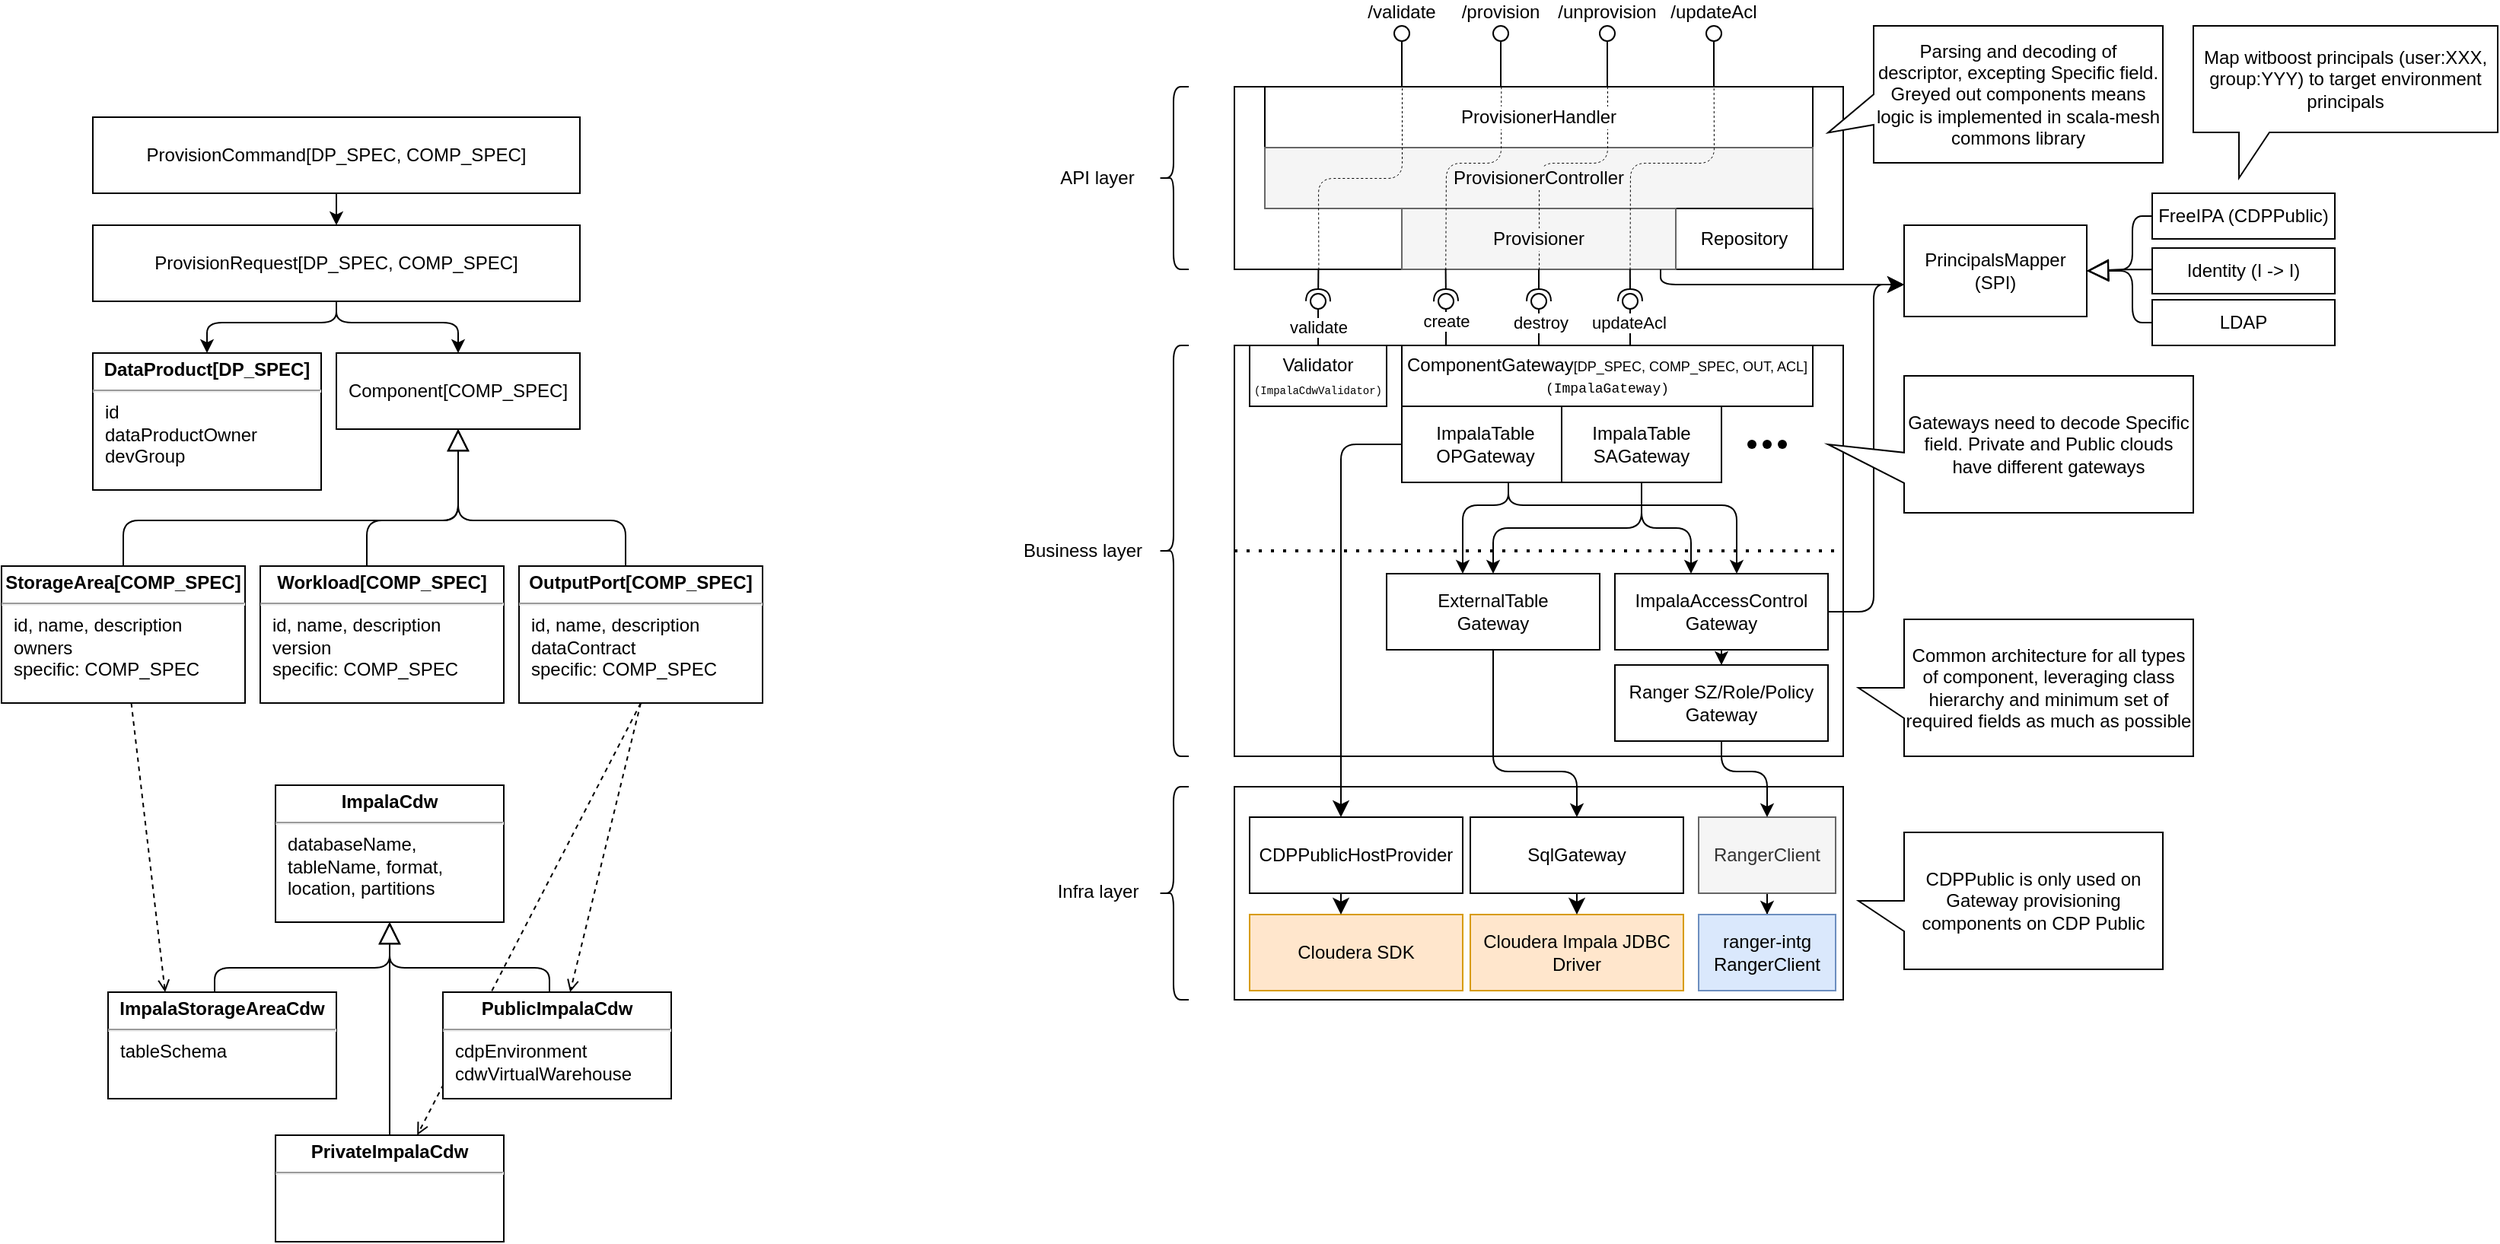 <mxfile version="21.2.8" type="device">
  <diagram name="Page-1" id="778nGikABLYzh-xob7s7">
    <mxGraphModel dx="2331" dy="914" grid="1" gridSize="10" guides="1" tooltips="1" connect="1" arrows="1" fold="1" page="1" pageScale="1" pageWidth="850" pageHeight="1100" math="0" shadow="0">
      <root>
        <mxCell id="0" />
        <mxCell id="1" parent="0" />
        <mxCell id="olzzQ1QHrfak2-U6HVVo-141" value="" style="endArrow=open;html=1;rounded=0;dashed=1;endFill=0;exitX=0.5;exitY=1;exitDx=0;exitDy=0;" edge="1" parent="1" source="olzzQ1QHrfak2-U6HVVo-120" target="olzzQ1QHrfak2-U6HVVo-133">
          <mxGeometry width="50" height="50" relative="1" as="geometry">
            <mxPoint x="-229" y="535" as="sourcePoint" />
            <mxPoint x="-268" y="725" as="targetPoint" />
          </mxGeometry>
        </mxCell>
        <mxCell id="olzzQ1QHrfak2-U6HVVo-68" value="" style="rounded=0;whiteSpace=wrap;html=1;" vertex="1" parent="1">
          <mxGeometry x="160" y="580" width="400" height="140" as="geometry" />
        </mxCell>
        <mxCell id="olzzQ1QHrfak2-U6HVVo-1" value="" style="rounded=0;whiteSpace=wrap;html=1;" vertex="1" parent="1">
          <mxGeometry x="160" y="120" width="400" height="120" as="geometry" />
        </mxCell>
        <mxCell id="olzzQ1QHrfak2-U6HVVo-2" value="" style="shape=curlyBracket;whiteSpace=wrap;html=1;rounded=1;labelPosition=left;verticalLabelPosition=middle;align=right;verticalAlign=middle;" vertex="1" parent="1">
          <mxGeometry x="110" y="120" width="20" height="120" as="geometry" />
        </mxCell>
        <mxCell id="olzzQ1QHrfak2-U6HVVo-3" value="API layer" style="text;html=1;strokeColor=none;fillColor=none;align=center;verticalAlign=middle;whiteSpace=wrap;rounded=0;" vertex="1" parent="1">
          <mxGeometry x="40" y="165" width="60" height="30" as="geometry" />
        </mxCell>
        <mxCell id="olzzQ1QHrfak2-U6HVVo-4" value="" style="rounded=0;whiteSpace=wrap;html=1;" vertex="1" parent="1">
          <mxGeometry x="180" y="120" width="360" height="40" as="geometry" />
        </mxCell>
        <mxCell id="olzzQ1QHrfak2-U6HVVo-5" value="" style="rounded=0;whiteSpace=wrap;html=1;fillColor=#f5f5f5;fontColor=#333333;strokeColor=#666666;" vertex="1" parent="1">
          <mxGeometry x="180" y="160" width="360" height="40" as="geometry" />
        </mxCell>
        <mxCell id="olzzQ1QHrfak2-U6HVVo-7" value="Repository" style="rounded=0;whiteSpace=wrap;html=1;" vertex="1" parent="1">
          <mxGeometry x="450" y="200" width="90" height="40" as="geometry" />
        </mxCell>
        <mxCell id="olzzQ1QHrfak2-U6HVVo-8" value="" style="rounded=0;whiteSpace=wrap;html=1;fillColor=#f5f5f5;fontColor=#333333;strokeColor=#666666;" vertex="1" parent="1">
          <mxGeometry x="270" y="200" width="180" height="40" as="geometry" />
        </mxCell>
        <mxCell id="olzzQ1QHrfak2-U6HVVo-9" value="" style="rounded=0;whiteSpace=wrap;html=1;" vertex="1" parent="1">
          <mxGeometry x="160" y="290" width="400" height="270" as="geometry" />
        </mxCell>
        <mxCell id="olzzQ1QHrfak2-U6HVVo-10" value="ComponentGateway&lt;font style=&quot;font-size: 9px;&quot;&gt;[DP_SPEC, COMP_SPEC, OUT, ACL]&lt;/font&gt;&lt;br&gt;&lt;font style=&quot;font-size: 9px;&quot; face=&quot;Courier New&quot;&gt;(ImpalaGateway)&lt;/font&gt;" style="rounded=0;whiteSpace=wrap;html=1;" vertex="1" parent="1">
          <mxGeometry x="270" y="290" width="270" height="40" as="geometry" />
        </mxCell>
        <mxCell id="olzzQ1QHrfak2-U6HVVo-12" value="" style="rounded=0;orthogonalLoop=1;jettySize=auto;html=1;endArrow=halfCircle;endFill=0;entryX=0.5;entryY=0.5;endSize=6;strokeWidth=1;sketch=0;" edge="1" target="olzzQ1QHrfak2-U6HVVo-13" parent="1" source="olzzQ1QHrfak2-U6HVVo-8">
          <mxGeometry relative="1" as="geometry">
            <mxPoint x="310" y="275" as="sourcePoint" />
          </mxGeometry>
        </mxCell>
        <mxCell id="olzzQ1QHrfak2-U6HVVo-50" style="edgeStyle=orthogonalEdgeStyle;rounded=0;orthogonalLoop=1;jettySize=auto;html=1;endArrow=none;endFill=0;" edge="1" parent="1" source="olzzQ1QHrfak2-U6HVVo-13" target="olzzQ1QHrfak2-U6HVVo-10">
          <mxGeometry relative="1" as="geometry">
            <Array as="points">
              <mxPoint x="360" y="280" />
              <mxPoint x="360" y="280" />
            </Array>
          </mxGeometry>
        </mxCell>
        <mxCell id="olzzQ1QHrfak2-U6HVVo-51" value="destroy" style="edgeLabel;html=1;align=center;verticalAlign=middle;resizable=0;points=[];" vertex="1" connectable="0" parent="olzzQ1QHrfak2-U6HVVo-50">
          <mxGeometry x="-0.282" y="1" relative="1" as="geometry">
            <mxPoint as="offset" />
          </mxGeometry>
        </mxCell>
        <mxCell id="olzzQ1QHrfak2-U6HVVo-13" value="" style="ellipse;whiteSpace=wrap;html=1;align=center;aspect=fixed;resizable=0;points=[];outlineConnect=0;sketch=0;" vertex="1" parent="1">
          <mxGeometry x="355" y="256" width="10" height="10" as="geometry" />
        </mxCell>
        <mxCell id="olzzQ1QHrfak2-U6HVVo-18" value="" style="rounded=0;orthogonalLoop=1;jettySize=auto;html=1;endArrow=halfCircle;endFill=0;entryX=0.5;entryY=0.5;endSize=6;strokeWidth=1;sketch=0;exitX=0.833;exitY=1.001;exitDx=0;exitDy=0;exitPerimeter=0;" edge="1" target="olzzQ1QHrfak2-U6HVVo-19" parent="1" source="olzzQ1QHrfak2-U6HVVo-8">
          <mxGeometry relative="1" as="geometry">
            <mxPoint x="445" y="275" as="sourcePoint" />
          </mxGeometry>
        </mxCell>
        <mxCell id="olzzQ1QHrfak2-U6HVVo-52" style="edgeStyle=orthogonalEdgeStyle;rounded=0;orthogonalLoop=1;jettySize=auto;html=1;endArrow=none;endFill=0;" edge="1" parent="1" source="olzzQ1QHrfak2-U6HVVo-19" target="olzzQ1QHrfak2-U6HVVo-10">
          <mxGeometry relative="1" as="geometry">
            <Array as="points">
              <mxPoint x="420" y="290" />
              <mxPoint x="420" y="290" />
            </Array>
          </mxGeometry>
        </mxCell>
        <mxCell id="olzzQ1QHrfak2-U6HVVo-53" value="updateAcl" style="edgeLabel;html=1;align=center;verticalAlign=middle;resizable=0;points=[];" vertex="1" connectable="0" parent="olzzQ1QHrfak2-U6HVVo-52">
          <mxGeometry x="-0.244" y="-1" relative="1" as="geometry">
            <mxPoint as="offset" />
          </mxGeometry>
        </mxCell>
        <mxCell id="olzzQ1QHrfak2-U6HVVo-19" value="" style="ellipse;whiteSpace=wrap;html=1;align=center;aspect=fixed;resizable=0;points=[];outlineConnect=0;sketch=0;" vertex="1" parent="1">
          <mxGeometry x="415" y="256" width="10" height="10" as="geometry" />
        </mxCell>
        <mxCell id="olzzQ1QHrfak2-U6HVVo-24" value="" style="rounded=0;orthogonalLoop=1;jettySize=auto;html=1;endArrow=halfCircle;endFill=0;entryX=0.5;entryY=0.5;endSize=6;strokeWidth=1;sketch=0;exitX=0.16;exitY=0.992;exitDx=0;exitDy=0;exitPerimeter=0;" edge="1" target="olzzQ1QHrfak2-U6HVVo-25" parent="1" source="olzzQ1QHrfak2-U6HVVo-8">
          <mxGeometry relative="1" as="geometry">
            <mxPoint x="310" y="285" as="sourcePoint" />
          </mxGeometry>
        </mxCell>
        <mxCell id="olzzQ1QHrfak2-U6HVVo-48" style="edgeStyle=orthogonalEdgeStyle;rounded=0;orthogonalLoop=1;jettySize=auto;html=1;endArrow=none;endFill=0;" edge="1" parent="1" source="olzzQ1QHrfak2-U6HVVo-25" target="olzzQ1QHrfak2-U6HVVo-10">
          <mxGeometry relative="1" as="geometry">
            <Array as="points">
              <mxPoint x="299" y="290" />
              <mxPoint x="299" y="290" />
            </Array>
          </mxGeometry>
        </mxCell>
        <mxCell id="olzzQ1QHrfak2-U6HVVo-49" value="create" style="edgeLabel;html=1;align=center;verticalAlign=middle;resizable=0;points=[];" vertex="1" connectable="0" parent="olzzQ1QHrfak2-U6HVVo-48">
          <mxGeometry x="-0.337" relative="1" as="geometry">
            <mxPoint as="offset" />
          </mxGeometry>
        </mxCell>
        <mxCell id="olzzQ1QHrfak2-U6HVVo-25" value="" style="ellipse;whiteSpace=wrap;html=1;align=center;aspect=fixed;resizable=0;points=[];outlineConnect=0;sketch=0;" vertex="1" parent="1">
          <mxGeometry x="294" y="256" width="10" height="10" as="geometry" />
        </mxCell>
        <mxCell id="olzzQ1QHrfak2-U6HVVo-26" value="" style="rounded=0;orthogonalLoop=1;jettySize=auto;html=1;endArrow=none;endFill=0;sketch=0;sourcePerimeterSpacing=0;targetPerimeterSpacing=0;exitX=0.25;exitY=0;exitDx=0;exitDy=0;" edge="1" target="olzzQ1QHrfak2-U6HVVo-28" parent="1" source="olzzQ1QHrfak2-U6HVVo-4">
          <mxGeometry relative="1" as="geometry">
            <mxPoint x="254" y="65" as="sourcePoint" />
            <mxPoint x="350" y="80" as="targetPoint" />
          </mxGeometry>
        </mxCell>
        <mxCell id="olzzQ1QHrfak2-U6HVVo-28" value="/validate" style="ellipse;whiteSpace=wrap;html=1;align=center;aspect=fixed;resizable=0;points=[];outlineConnect=0;sketch=0;labelPosition=center;verticalLabelPosition=top;verticalAlign=bottom;" vertex="1" parent="1">
          <mxGeometry x="265" y="80" width="10" height="10" as="geometry" />
        </mxCell>
        <mxCell id="olzzQ1QHrfak2-U6HVVo-34" style="edgeStyle=orthogonalEdgeStyle;rounded=0;orthogonalLoop=1;jettySize=auto;html=1;endArrow=none;endFill=0;" edge="1" parent="1" source="olzzQ1QHrfak2-U6HVVo-31" target="olzzQ1QHrfak2-U6HVVo-4">
          <mxGeometry relative="1" as="geometry">
            <Array as="points">
              <mxPoint x="335" y="120" />
              <mxPoint x="335" y="120" />
            </Array>
          </mxGeometry>
        </mxCell>
        <mxCell id="olzzQ1QHrfak2-U6HVVo-31" value="/provision" style="ellipse;whiteSpace=wrap;html=1;align=center;aspect=fixed;resizable=0;points=[];outlineConnect=0;sketch=0;labelPosition=center;verticalLabelPosition=top;verticalAlign=bottom;direction=south;" vertex="1" parent="1">
          <mxGeometry x="330" y="80" width="10" height="10" as="geometry" />
        </mxCell>
        <mxCell id="olzzQ1QHrfak2-U6HVVo-35" style="edgeStyle=orthogonalEdgeStyle;rounded=0;orthogonalLoop=1;jettySize=auto;html=1;endArrow=none;endFill=0;" edge="1" parent="1" source="olzzQ1QHrfak2-U6HVVo-32" target="olzzQ1QHrfak2-U6HVVo-4">
          <mxGeometry relative="1" as="geometry">
            <Array as="points">
              <mxPoint x="405" y="110" />
              <mxPoint x="405" y="110" />
            </Array>
          </mxGeometry>
        </mxCell>
        <mxCell id="olzzQ1QHrfak2-U6HVVo-32" value="/unprovision" style="ellipse;whiteSpace=wrap;html=1;align=center;aspect=fixed;resizable=0;points=[];outlineConnect=0;sketch=0;labelPosition=center;verticalLabelPosition=top;verticalAlign=bottom;" vertex="1" parent="1">
          <mxGeometry x="400" y="80" width="10" height="10" as="geometry" />
        </mxCell>
        <mxCell id="olzzQ1QHrfak2-U6HVVo-36" style="edgeStyle=orthogonalEdgeStyle;rounded=0;orthogonalLoop=1;jettySize=auto;html=1;endArrow=none;endFill=0;" edge="1" parent="1" source="olzzQ1QHrfak2-U6HVVo-33" target="olzzQ1QHrfak2-U6HVVo-4">
          <mxGeometry relative="1" as="geometry">
            <Array as="points">
              <mxPoint x="475" y="110" />
              <mxPoint x="475" y="110" />
            </Array>
          </mxGeometry>
        </mxCell>
        <mxCell id="olzzQ1QHrfak2-U6HVVo-33" value="/updateAcl" style="ellipse;whiteSpace=wrap;html=1;align=center;aspect=fixed;resizable=0;points=[];outlineConnect=0;sketch=0;labelPosition=center;verticalLabelPosition=top;verticalAlign=bottom;" vertex="1" parent="1">
          <mxGeometry x="470" y="80" width="10" height="10" as="geometry" />
        </mxCell>
        <mxCell id="olzzQ1QHrfak2-U6HVVo-37" value="" style="endArrow=none;html=1;rounded=1;entryX=0.25;entryY=0;entryDx=0;entryDy=0;dashed=1;strokeWidth=0.5;exitX=0.138;exitY=1;exitDx=0;exitDy=0;exitPerimeter=0;" edge="1" parent="1" source="olzzQ1QHrfak2-U6HVVo-1" target="olzzQ1QHrfak2-U6HVVo-4">
          <mxGeometry width="50" height="50" relative="1" as="geometry">
            <mxPoint x="180" y="100" as="sourcePoint" />
            <mxPoint x="230" y="50" as="targetPoint" />
            <Array as="points">
              <mxPoint x="215" y="180" />
              <mxPoint x="270" y="180" />
            </Array>
          </mxGeometry>
        </mxCell>
        <mxCell id="olzzQ1QHrfak2-U6HVVo-38" value="" style="endArrow=none;html=1;rounded=1;exitX=0.159;exitY=1.001;exitDx=0;exitDy=0;dashed=1;entryX=0.431;entryY=0.001;entryDx=0;entryDy=0;entryPerimeter=0;exitPerimeter=0;strokeWidth=0.5;" edge="1" parent="1" source="olzzQ1QHrfak2-U6HVVo-8" target="olzzQ1QHrfak2-U6HVVo-4">
          <mxGeometry width="50" height="50" relative="1" as="geometry">
            <mxPoint x="298.26" y="240.2" as="sourcePoint" />
            <mxPoint x="334.08" y="120.2" as="targetPoint" />
            <Array as="points">
              <mxPoint x="299" y="170" />
              <mxPoint x="335" y="170" />
            </Array>
          </mxGeometry>
        </mxCell>
        <mxCell id="olzzQ1QHrfak2-U6HVVo-44" value="" style="endArrow=none;html=1;rounded=1;exitX=0.5;exitY=1;exitDx=0;exitDy=0;dashed=1;entryX=0.625;entryY=0.007;entryDx=0;entryDy=0;entryPerimeter=0;strokeWidth=0.5;" edge="1" parent="1" source="olzzQ1QHrfak2-U6HVVo-8" target="olzzQ1QHrfak2-U6HVVo-4">
          <mxGeometry width="50" height="50" relative="1" as="geometry">
            <mxPoint x="309" y="250" as="sourcePoint" />
            <mxPoint x="345" y="130" as="targetPoint" />
            <Array as="points">
              <mxPoint x="360" y="170" />
              <mxPoint x="405" y="170" />
            </Array>
          </mxGeometry>
        </mxCell>
        <mxCell id="olzzQ1QHrfak2-U6HVVo-45" value="" style="endArrow=none;html=1;rounded=1;exitX=0.832;exitY=1;exitDx=0;exitDy=0;dashed=1;entryX=0.819;entryY=-0.005;entryDx=0;entryDy=0;entryPerimeter=0;exitPerimeter=0;strokeWidth=0.5;" edge="1" parent="1" source="olzzQ1QHrfak2-U6HVVo-8" target="olzzQ1QHrfak2-U6HVVo-4">
          <mxGeometry width="50" height="50" relative="1" as="geometry">
            <mxPoint x="370" y="250" as="sourcePoint" />
            <mxPoint x="415" y="130" as="targetPoint" />
            <Array as="points">
              <mxPoint x="420" y="170" />
              <mxPoint x="475" y="170" />
            </Array>
          </mxGeometry>
        </mxCell>
        <mxCell id="olzzQ1QHrfak2-U6HVVo-43" value="ProvisionerController" style="text;html=1;strokeColor=none;fillColor=none;align=center;verticalAlign=middle;whiteSpace=wrap;rounded=0;labelBackgroundColor=#f5f5f5;" vertex="1" parent="1">
          <mxGeometry x="330" y="165" width="60" height="30" as="geometry" />
        </mxCell>
        <mxCell id="olzzQ1QHrfak2-U6HVVo-46" value="Provisioner" style="text;strokeColor=none;fillColor=none;align=center;verticalAlign=middle;whiteSpace=wrap;rounded=0;labelBackgroundColor=#f5f5f5;" vertex="1" parent="1">
          <mxGeometry x="330" y="205" width="60" height="30" as="geometry" />
        </mxCell>
        <mxCell id="olzzQ1QHrfak2-U6HVVo-47" value="" style="shape=curlyBracket;whiteSpace=wrap;html=1;rounded=1;labelPosition=left;verticalLabelPosition=middle;align=right;verticalAlign=middle;" vertex="1" parent="1">
          <mxGeometry x="110" y="290" width="20" height="270" as="geometry" />
        </mxCell>
        <mxCell id="olzzQ1QHrfak2-U6HVVo-6" value="Validator&lt;br&gt;&lt;font style=&quot;font-size: 7px;&quot; face=&quot;Courier New&quot;&gt;(ImpalaCdwValidator)&lt;/font&gt;" style="rounded=0;whiteSpace=wrap;html=1;" vertex="1" parent="1">
          <mxGeometry x="170" y="290" width="90" height="40" as="geometry" />
        </mxCell>
        <mxCell id="olzzQ1QHrfak2-U6HVVo-55" value="validate" style="rounded=0;orthogonalLoop=1;jettySize=auto;html=1;endArrow=none;endFill=0;sketch=0;sourcePerimeterSpacing=0;targetPerimeterSpacing=0;" edge="1" target="olzzQ1QHrfak2-U6HVVo-57" parent="1" source="olzzQ1QHrfak2-U6HVVo-6">
          <mxGeometry relative="1" as="geometry">
            <mxPoint x="180" y="261" as="sourcePoint" />
          </mxGeometry>
        </mxCell>
        <mxCell id="olzzQ1QHrfak2-U6HVVo-56" value="" style="rounded=0;orthogonalLoop=1;jettySize=auto;html=1;endArrow=halfCircle;endFill=0;entryX=0.5;entryY=0.5;endSize=6;strokeWidth=1;sketch=0;exitX=0.138;exitY=1;exitDx=0;exitDy=0;exitPerimeter=0;" edge="1" target="olzzQ1QHrfak2-U6HVVo-57" parent="1" source="olzzQ1QHrfak2-U6HVVo-1">
          <mxGeometry relative="1" as="geometry">
            <mxPoint x="220" y="261" as="sourcePoint" />
          </mxGeometry>
        </mxCell>
        <mxCell id="olzzQ1QHrfak2-U6HVVo-57" value="" style="ellipse;whiteSpace=wrap;html=1;align=center;aspect=fixed;resizable=0;points=[];outlineConnect=0;sketch=0;" vertex="1" parent="1">
          <mxGeometry x="210" y="256" width="10" height="10" as="geometry" />
        </mxCell>
        <mxCell id="olzzQ1QHrfak2-U6HVVo-58" value="Business layer" style="text;html=1;align=center;verticalAlign=middle;resizable=0;points=[];autosize=1;strokeColor=none;fillColor=none;" vertex="1" parent="1">
          <mxGeometry x="10" y="410" width="100" height="30" as="geometry" />
        </mxCell>
        <mxCell id="olzzQ1QHrfak2-U6HVVo-75" style="edgeStyle=orthogonalEdgeStyle;rounded=1;orthogonalLoop=1;jettySize=auto;html=1;" edge="1" parent="1" source="olzzQ1QHrfak2-U6HVVo-59" target="olzzQ1QHrfak2-U6HVVo-65">
          <mxGeometry relative="1" as="geometry">
            <mxPoint x="340" y="378" as="sourcePoint" />
            <mxPoint x="310" y="398" as="targetPoint" />
            <Array as="points">
              <mxPoint x="340" y="395" />
              <mxPoint x="490" y="395" />
            </Array>
          </mxGeometry>
        </mxCell>
        <mxCell id="olzzQ1QHrfak2-U6HVVo-76" style="edgeStyle=orthogonalEdgeStyle;rounded=1;orthogonalLoop=1;jettySize=auto;html=1;" edge="1" parent="1" source="olzzQ1QHrfak2-U6HVVo-59" target="olzzQ1QHrfak2-U6HVVo-66">
          <mxGeometry relative="1" as="geometry">
            <Array as="points">
              <mxPoint x="340" y="395" />
              <mxPoint x="310" y="395" />
            </Array>
          </mxGeometry>
        </mxCell>
        <mxCell id="olzzQ1QHrfak2-U6HVVo-59" value="ImpalaTable&lt;br&gt;OPGateway" style="rounded=0;whiteSpace=wrap;html=1;" vertex="1" parent="1">
          <mxGeometry x="270" y="330" width="110" height="50" as="geometry" />
        </mxCell>
        <mxCell id="olzzQ1QHrfak2-U6HVVo-77" style="edgeStyle=orthogonalEdgeStyle;rounded=1;orthogonalLoop=1;jettySize=auto;html=1;" edge="1" parent="1" source="olzzQ1QHrfak2-U6HVVo-60" target="olzzQ1QHrfak2-U6HVVo-65">
          <mxGeometry relative="1" as="geometry">
            <Array as="points">
              <mxPoint x="427" y="410" />
              <mxPoint x="460" y="410" />
            </Array>
          </mxGeometry>
        </mxCell>
        <mxCell id="olzzQ1QHrfak2-U6HVVo-78" style="edgeStyle=orthogonalEdgeStyle;rounded=1;orthogonalLoop=1;jettySize=auto;html=1;" edge="1" parent="1" source="olzzQ1QHrfak2-U6HVVo-60" target="olzzQ1QHrfak2-U6HVVo-66">
          <mxGeometry relative="1" as="geometry">
            <Array as="points">
              <mxPoint x="427" y="410" />
              <mxPoint x="330" y="410" />
            </Array>
          </mxGeometry>
        </mxCell>
        <mxCell id="olzzQ1QHrfak2-U6HVVo-60" value="ImpalaTable&lt;br&gt;SAGateway" style="rounded=0;whiteSpace=wrap;html=1;" vertex="1" parent="1">
          <mxGeometry x="375" y="330" width="105" height="50" as="geometry" />
        </mxCell>
        <mxCell id="olzzQ1QHrfak2-U6HVVo-64" value="" style="group" vertex="1" connectable="0" parent="1">
          <mxGeometry x="490" y="345" width="40" height="20" as="geometry" />
        </mxCell>
        <mxCell id="olzzQ1QHrfak2-U6HVVo-61" value="" style="shape=waypoint;sketch=0;size=6;pointerEvents=1;points=[];fillColor=none;resizable=0;rotatable=0;perimeter=centerPerimeter;snapToPoint=1;" vertex="1" parent="olzzQ1QHrfak2-U6HVVo-64">
          <mxGeometry width="20" height="20" as="geometry" />
        </mxCell>
        <mxCell id="olzzQ1QHrfak2-U6HVVo-62" value="" style="shape=waypoint;sketch=0;size=6;pointerEvents=1;points=[];fillColor=none;resizable=0;rotatable=0;perimeter=centerPerimeter;snapToPoint=1;" vertex="1" parent="olzzQ1QHrfak2-U6HVVo-64">
          <mxGeometry x="10" width="20" height="20" as="geometry" />
        </mxCell>
        <mxCell id="olzzQ1QHrfak2-U6HVVo-63" value="" style="shape=waypoint;sketch=0;size=6;pointerEvents=1;points=[];fillColor=none;resizable=0;rotatable=0;perimeter=centerPerimeter;snapToPoint=1;" vertex="1" parent="olzzQ1QHrfak2-U6HVVo-64">
          <mxGeometry x="20" width="20" height="20" as="geometry" />
        </mxCell>
        <mxCell id="olzzQ1QHrfak2-U6HVVo-74" style="edgeStyle=orthogonalEdgeStyle;rounded=0;orthogonalLoop=1;jettySize=auto;html=1;" edge="1" parent="1" source="olzzQ1QHrfak2-U6HVVo-65" target="olzzQ1QHrfak2-U6HVVo-67">
          <mxGeometry relative="1" as="geometry" />
        </mxCell>
        <mxCell id="olzzQ1QHrfak2-U6HVVo-65" value="ImpalaAccessControl&lt;br&gt;Gateway" style="rounded=0;whiteSpace=wrap;html=1;" vertex="1" parent="1">
          <mxGeometry x="410" y="440" width="140" height="50" as="geometry" />
        </mxCell>
        <mxCell id="olzzQ1QHrfak2-U6HVVo-66" value="ExternalTable&lt;br&gt;Gateway" style="rounded=0;whiteSpace=wrap;html=1;" vertex="1" parent="1">
          <mxGeometry x="260" y="440" width="140" height="50" as="geometry" />
        </mxCell>
        <mxCell id="olzzQ1QHrfak2-U6HVVo-67" value="Ranger SZ/Role/Policy&lt;br&gt;Gateway" style="rounded=0;whiteSpace=wrap;html=1;" vertex="1" parent="1">
          <mxGeometry x="410" y="500" width="140" height="50" as="geometry" />
        </mxCell>
        <mxCell id="olzzQ1QHrfak2-U6HVVo-90" style="edgeStyle=orthogonalEdgeStyle;rounded=0;orthogonalLoop=1;jettySize=auto;html=1;" edge="1" parent="1" source="olzzQ1QHrfak2-U6HVVo-69" target="olzzQ1QHrfak2-U6HVVo-89">
          <mxGeometry relative="1" as="geometry" />
        </mxCell>
        <mxCell id="olzzQ1QHrfak2-U6HVVo-69" value="RangerClient" style="rounded=0;whiteSpace=wrap;html=1;fillColor=#f5f5f5;strokeColor=#666666;fontColor=#333333;" vertex="1" parent="1">
          <mxGeometry x="465" y="600" width="90" height="50" as="geometry" />
        </mxCell>
        <mxCell id="olzzQ1QHrfak2-U6HVVo-70" value="CDPPublicHostProvider" style="rounded=0;whiteSpace=wrap;html=1;" vertex="1" parent="1">
          <mxGeometry x="170" y="600" width="140" height="50" as="geometry" />
        </mxCell>
        <mxCell id="olzzQ1QHrfak2-U6HVVo-71" value="SqlGateway" style="rounded=0;whiteSpace=wrap;html=1;" vertex="1" parent="1">
          <mxGeometry x="315" y="600" width="140" height="50" as="geometry" />
        </mxCell>
        <mxCell id="olzzQ1QHrfak2-U6HVVo-72" value="Cloudera Impala JDBC Driver" style="rounded=0;whiteSpace=wrap;html=1;fillColor=#ffe6cc;strokeColor=#d79b00;" vertex="1" parent="1">
          <mxGeometry x="315" y="664" width="140" height="50" as="geometry" />
        </mxCell>
        <mxCell id="olzzQ1QHrfak2-U6HVVo-73" style="edgeStyle=orthogonalEdgeStyle;rounded=1;orthogonalLoop=1;jettySize=auto;html=1;" edge="1" parent="1" source="olzzQ1QHrfak2-U6HVVo-67" target="olzzQ1QHrfak2-U6HVVo-69">
          <mxGeometry relative="1" as="geometry">
            <Array as="points">
              <mxPoint x="480" y="570" />
              <mxPoint x="510" y="570" />
            </Array>
          </mxGeometry>
        </mxCell>
        <mxCell id="olzzQ1QHrfak2-U6HVVo-79" style="edgeStyle=orthogonalEdgeStyle;rounded=1;orthogonalLoop=1;jettySize=auto;html=1;" edge="1" parent="1" source="olzzQ1QHrfak2-U6HVVo-66" target="olzzQ1QHrfak2-U6HVVo-71">
          <mxGeometry relative="1" as="geometry">
            <Array as="points">
              <mxPoint x="330" y="570" />
              <mxPoint x="385" y="570" />
            </Array>
          </mxGeometry>
        </mxCell>
        <mxCell id="olzzQ1QHrfak2-U6HVVo-81" value="" style="edgeStyle=elbowEdgeStyle;elbow=vertical;endArrow=classic;html=1;curved=0;rounded=0;endSize=8;startSize=8;" edge="1" parent="1" source="olzzQ1QHrfak2-U6HVVo-71" target="olzzQ1QHrfak2-U6HVVo-72">
          <mxGeometry width="50" height="50" relative="1" as="geometry">
            <mxPoint x="490" y="670" as="sourcePoint" />
            <mxPoint x="540" y="620" as="targetPoint" />
          </mxGeometry>
        </mxCell>
        <mxCell id="olzzQ1QHrfak2-U6HVVo-82" value="Cloudera SDK" style="rounded=0;whiteSpace=wrap;html=1;fillColor=#ffe6cc;strokeColor=#d79b00;" vertex="1" parent="1">
          <mxGeometry x="170" y="664" width="140" height="50" as="geometry" />
        </mxCell>
        <mxCell id="olzzQ1QHrfak2-U6HVVo-85" value="" style="edgeStyle=elbowEdgeStyle;elbow=vertical;endArrow=classic;html=1;curved=0;rounded=0;endSize=8;startSize=8;" edge="1" parent="1" source="olzzQ1QHrfak2-U6HVVo-70" target="olzzQ1QHrfak2-U6HVVo-82">
          <mxGeometry width="50" height="50" relative="1" as="geometry">
            <mxPoint x="230" y="660" as="sourcePoint" />
            <mxPoint x="280" y="610" as="targetPoint" />
            <Array as="points">
              <mxPoint x="230" y="660" />
            </Array>
          </mxGeometry>
        </mxCell>
        <mxCell id="olzzQ1QHrfak2-U6HVVo-86" value="" style="edgeStyle=elbowEdgeStyle;elbow=vertical;endArrow=classic;html=1;rounded=1;endSize=8;startSize=8;" edge="1" parent="1" source="olzzQ1QHrfak2-U6HVVo-59" target="olzzQ1QHrfak2-U6HVVo-70">
          <mxGeometry width="50" height="50" relative="1" as="geometry">
            <mxPoint x="230" y="570" as="sourcePoint" />
            <mxPoint x="280" y="520" as="targetPoint" />
            <Array as="points">
              <mxPoint x="230" y="355" />
              <mxPoint x="250" y="360" />
            </Array>
          </mxGeometry>
        </mxCell>
        <mxCell id="olzzQ1QHrfak2-U6HVVo-87" value="" style="shape=curlyBracket;whiteSpace=wrap;html=1;rounded=1;labelPosition=left;verticalLabelPosition=middle;align=right;verticalAlign=middle;" vertex="1" parent="1">
          <mxGeometry x="110" y="580" width="20" height="140" as="geometry" />
        </mxCell>
        <mxCell id="olzzQ1QHrfak2-U6HVVo-88" value="Infra layer" style="text;html=1;align=center;verticalAlign=middle;resizable=0;points=[];autosize=1;strokeColor=none;fillColor=none;" vertex="1" parent="1">
          <mxGeometry x="30" y="634" width="80" height="30" as="geometry" />
        </mxCell>
        <mxCell id="olzzQ1QHrfak2-U6HVVo-89" value="ranger-intg&lt;br&gt;RangerClient" style="rounded=0;whiteSpace=wrap;html=1;fillColor=#dae8fc;strokeColor=#6c8ebf;" vertex="1" parent="1">
          <mxGeometry x="465" y="664" width="90" height="50" as="geometry" />
        </mxCell>
        <mxCell id="olzzQ1QHrfak2-U6HVVo-93" value="Parsing and decoding of descriptor, excepting Specific field. Greyed out components means logic is implemented in scala-mesh commons library" style="shape=callout;whiteSpace=wrap;html=1;perimeter=calloutPerimeter;direction=south;position2=0.78;" vertex="1" parent="1">
          <mxGeometry x="550" y="80" width="220" height="90" as="geometry" />
        </mxCell>
        <mxCell id="olzzQ1QHrfak2-U6HVVo-95" value="Common architecture for all types of component, leveraging class hierarchy and minimum set of required fields as much as possible" style="shape=callout;whiteSpace=wrap;html=1;perimeter=calloutPerimeter;direction=south;" vertex="1" parent="1">
          <mxGeometry x="570" y="470" width="220" height="90" as="geometry" />
        </mxCell>
        <mxCell id="olzzQ1QHrfak2-U6HVVo-97" value="CDPPublic is only used on Gateway provisioning components on CDP Public" style="shape=callout;whiteSpace=wrap;html=1;perimeter=calloutPerimeter;direction=south;" vertex="1" parent="1">
          <mxGeometry x="570" y="610" width="200" height="90" as="geometry" />
        </mxCell>
        <mxCell id="olzzQ1QHrfak2-U6HVVo-98" value="PrincipalsMapper&lt;br&gt;(SPI)" style="rounded=0;whiteSpace=wrap;html=1;" vertex="1" parent="1">
          <mxGeometry x="600" y="211" width="120" height="60" as="geometry" />
        </mxCell>
        <mxCell id="olzzQ1QHrfak2-U6HVVo-99" value="" style="edgeStyle=elbowEdgeStyle;elbow=vertical;endArrow=classic;html=1;rounded=1;endSize=8;startSize=8;" edge="1" parent="1" source="olzzQ1QHrfak2-U6HVVo-8" target="olzzQ1QHrfak2-U6HVVo-98">
          <mxGeometry width="50" height="50" relative="1" as="geometry">
            <mxPoint x="500" y="290" as="sourcePoint" />
            <mxPoint x="550" y="240" as="targetPoint" />
            <Array as="points">
              <mxPoint x="440" y="250" />
              <mxPoint x="490" y="270" />
              <mxPoint x="520" y="250" />
            </Array>
          </mxGeometry>
        </mxCell>
        <mxCell id="olzzQ1QHrfak2-U6HVVo-101" value="" style="edgeStyle=elbowEdgeStyle;elbow=horizontal;endArrow=classic;html=1;rounded=1;endSize=8;startSize=8;" edge="1" parent="1" source="olzzQ1QHrfak2-U6HVVo-65" target="olzzQ1QHrfak2-U6HVVo-98">
          <mxGeometry width="50" height="50" relative="1" as="geometry">
            <mxPoint x="600" y="330" as="sourcePoint" />
            <mxPoint x="650" y="280" as="targetPoint" />
            <Array as="points">
              <mxPoint x="580" y="250" />
              <mxPoint x="570" y="280" />
            </Array>
          </mxGeometry>
        </mxCell>
        <mxCell id="olzzQ1QHrfak2-U6HVVo-94" value="Gateways need to decode Specific field. Private and Public clouds have different gateways" style="shape=callout;whiteSpace=wrap;html=1;perimeter=calloutPerimeter;direction=south;size=50;position=0.56;" vertex="1" parent="1">
          <mxGeometry x="550" y="310" width="240" height="90" as="geometry" />
        </mxCell>
        <mxCell id="olzzQ1QHrfak2-U6HVVo-102" value="FreeIPA (CDPPublic)" style="rounded=0;whiteSpace=wrap;html=1;" vertex="1" parent="1">
          <mxGeometry x="763" y="190" width="120" height="30" as="geometry" />
        </mxCell>
        <mxCell id="olzzQ1QHrfak2-U6HVVo-103" value="Identity (I -&amp;gt; I)" style="rounded=0;whiteSpace=wrap;html=1;" vertex="1" parent="1">
          <mxGeometry x="763" y="226" width="120" height="30" as="geometry" />
        </mxCell>
        <mxCell id="olzzQ1QHrfak2-U6HVVo-104" value="LDAP" style="rounded=0;whiteSpace=wrap;html=1;" vertex="1" parent="1">
          <mxGeometry x="763" y="260" width="120" height="30" as="geometry" />
        </mxCell>
        <mxCell id="olzzQ1QHrfak2-U6HVVo-105" value="" style="endArrow=block;endSize=12;endFill=0;html=1;rounded=1;entryX=1;entryY=0.5;entryDx=0;entryDy=0;" edge="1" parent="1" source="olzzQ1QHrfak2-U6HVVo-102" target="olzzQ1QHrfak2-U6HVVo-98">
          <mxGeometry width="160" relative="1" as="geometry">
            <mxPoint x="790" y="320" as="sourcePoint" />
            <mxPoint x="950" y="320" as="targetPoint" />
            <Array as="points">
              <mxPoint x="750" y="205" />
              <mxPoint x="750" y="240" />
            </Array>
          </mxGeometry>
        </mxCell>
        <mxCell id="olzzQ1QHrfak2-U6HVVo-106" value="" style="endArrow=block;endSize=12;endFill=0;html=1;rounded=1;entryX=1;entryY=0.5;entryDx=0;entryDy=0;" edge="1" parent="1" source="olzzQ1QHrfak2-U6HVVo-103" target="olzzQ1QHrfak2-U6HVVo-98">
          <mxGeometry width="160" relative="1" as="geometry">
            <mxPoint x="780" y="215" as="sourcePoint" />
            <mxPoint x="730" y="260" as="targetPoint" />
            <Array as="points">
              <mxPoint x="750" y="240" />
            </Array>
          </mxGeometry>
        </mxCell>
        <mxCell id="olzzQ1QHrfak2-U6HVVo-107" value="" style="endArrow=block;endSize=12;endFill=0;html=1;rounded=1;entryX=1;entryY=0.5;entryDx=0;entryDy=0;" edge="1" parent="1" source="olzzQ1QHrfak2-U6HVVo-104" target="olzzQ1QHrfak2-U6HVVo-98">
          <mxGeometry width="160" relative="1" as="geometry">
            <mxPoint x="780" y="250" as="sourcePoint" />
            <mxPoint x="730" y="260" as="targetPoint" />
            <Array as="points">
              <mxPoint x="750" y="275" />
              <mxPoint x="750" y="241" />
            </Array>
          </mxGeometry>
        </mxCell>
        <mxCell id="olzzQ1QHrfak2-U6HVVo-108" value="Map witboost principals (user:XXX, group:YYY) to target environment principals" style="shape=callout;whiteSpace=wrap;html=1;perimeter=calloutPerimeter;direction=east;size=30;position=0.15;position2=0.15;base=20;" vertex="1" parent="1">
          <mxGeometry x="790" y="80" width="200" height="100" as="geometry" />
        </mxCell>
        <mxCell id="olzzQ1QHrfak2-U6HVVo-127" style="edgeStyle=orthogonalEdgeStyle;rounded=0;orthogonalLoop=1;jettySize=auto;html=1;" edge="1" parent="1" source="olzzQ1QHrfak2-U6HVVo-109" target="olzzQ1QHrfak2-U6HVVo-110">
          <mxGeometry relative="1" as="geometry" />
        </mxCell>
        <mxCell id="olzzQ1QHrfak2-U6HVVo-109" value="ProvisionCommand[DP_SPEC, COMP_SPEC]" style="html=1;whiteSpace=wrap;" vertex="1" parent="1">
          <mxGeometry x="-590" y="140" width="320" height="50" as="geometry" />
        </mxCell>
        <mxCell id="olzzQ1QHrfak2-U6HVVo-128" style="edgeStyle=orthogonalEdgeStyle;rounded=1;orthogonalLoop=1;jettySize=auto;html=1;" edge="1" parent="1" source="olzzQ1QHrfak2-U6HVVo-110" target="olzzQ1QHrfak2-U6HVVo-115">
          <mxGeometry relative="1" as="geometry">
            <Array as="points">
              <mxPoint x="-430" y="275" />
              <mxPoint x="-515" y="275" />
            </Array>
          </mxGeometry>
        </mxCell>
        <mxCell id="olzzQ1QHrfak2-U6HVVo-129" style="edgeStyle=orthogonalEdgeStyle;rounded=1;orthogonalLoop=1;jettySize=auto;html=1;" edge="1" parent="1" source="olzzQ1QHrfak2-U6HVVo-110" target="olzzQ1QHrfak2-U6HVVo-118">
          <mxGeometry relative="1" as="geometry">
            <Array as="points">
              <mxPoint x="-430" y="275" />
              <mxPoint x="-350" y="275" />
            </Array>
          </mxGeometry>
        </mxCell>
        <mxCell id="olzzQ1QHrfak2-U6HVVo-110" value="ProvisionRequest[DP_SPEC, COMP_SPEC]" style="html=1;whiteSpace=wrap;" vertex="1" parent="1">
          <mxGeometry x="-590" y="211" width="320" height="50" as="geometry" />
        </mxCell>
        <mxCell id="olzzQ1QHrfak2-U6HVVo-115" value="&lt;p style=&quot;margin: 4px 0px 0px; text-align: center;&quot;&gt;&lt;b style=&quot;&quot;&gt;DataProduct[DP_SPEC]&lt;/b&gt;&lt;/p&gt;&lt;hr&gt;&lt;p style=&quot;margin:0px;margin-left:8px;&quot;&gt;id&lt;/p&gt;&lt;p style=&quot;margin:0px;margin-left:8px;&quot;&gt;dataProductOwner&lt;/p&gt;&lt;p style=&quot;margin:0px;margin-left:8px;&quot;&gt;devGroup&lt;/p&gt;" style="verticalAlign=top;align=left;overflow=fill;fontSize=12;fontFamily=Helvetica;html=1;whiteSpace=wrap;" vertex="1" parent="1">
          <mxGeometry x="-590" y="295" width="150" height="90" as="geometry" />
        </mxCell>
        <mxCell id="olzzQ1QHrfak2-U6HVVo-117" value="&lt;p style=&quot;margin: 4px 0px 0px; text-align: center;&quot;&gt;&lt;b style=&quot;&quot;&gt;Workload[COMP_SPEC]&lt;/b&gt;&lt;/p&gt;&lt;hr&gt;&lt;p style=&quot;border-color: var(--border-color); margin: 0px 0px 0px 8px;&quot;&gt;id, name, description&lt;/p&gt;&lt;p style=&quot;border-color: var(--border-color); margin: 0px 0px 0px 8px;&quot;&gt;version&lt;/p&gt;&lt;p style=&quot;border-color: var(--border-color); margin: 0px 0px 0px 8px;&quot;&gt;specific: COMP_SPEC&lt;/p&gt;" style="verticalAlign=top;align=left;overflow=fill;fontSize=12;fontFamily=Helvetica;html=1;whiteSpace=wrap;" vertex="1" parent="1">
          <mxGeometry x="-480" y="435" width="160" height="90" as="geometry" />
        </mxCell>
        <mxCell id="olzzQ1QHrfak2-U6HVVo-118" value="Component[COMP_SPEC]" style="html=1;whiteSpace=wrap;" vertex="1" parent="1">
          <mxGeometry x="-430" y="295" width="160" height="50" as="geometry" />
        </mxCell>
        <mxCell id="olzzQ1QHrfak2-U6HVVo-119" value="&lt;p style=&quot;margin: 4px 0px 0px; text-align: center;&quot;&gt;&lt;b style=&quot;&quot;&gt;StorageArea[COMP_SPEC]&lt;/b&gt;&lt;/p&gt;&lt;hr&gt;&lt;p style=&quot;margin:0px;margin-left:8px;&quot;&gt;id, name, description&lt;/p&gt;&lt;p style=&quot;margin:0px;margin-left:8px;&quot;&gt;owners&lt;/p&gt;&lt;p style=&quot;margin:0px;margin-left:8px;&quot;&gt;specific: COMP_SPEC&lt;/p&gt;" style="verticalAlign=top;align=left;overflow=fill;fontSize=12;fontFamily=Helvetica;html=1;whiteSpace=wrap;" vertex="1" parent="1">
          <mxGeometry x="-650" y="435" width="160" height="90" as="geometry" />
        </mxCell>
        <mxCell id="olzzQ1QHrfak2-U6HVVo-120" value="&lt;p style=&quot;margin: 4px 0px 0px; text-align: center;&quot;&gt;&lt;b style=&quot;&quot;&gt;OutputPort[COMP_SPEC]&lt;/b&gt;&lt;/p&gt;&lt;hr&gt;&lt;p style=&quot;border-color: var(--border-color); margin: 0px 0px 0px 8px;&quot;&gt;id, name, description&lt;/p&gt;&lt;p style=&quot;border-color: var(--border-color); margin: 0px 0px 0px 8px;&quot;&gt;dataContract&lt;/p&gt;&lt;p style=&quot;border-color: var(--border-color); margin: 0px 0px 0px 8px;&quot;&gt;specific: COMP_SPEC&lt;/p&gt;" style="verticalAlign=top;align=left;overflow=fill;fontSize=12;fontFamily=Helvetica;html=1;whiteSpace=wrap;" vertex="1" parent="1">
          <mxGeometry x="-310" y="435" width="160" height="90" as="geometry" />
        </mxCell>
        <mxCell id="olzzQ1QHrfak2-U6HVVo-123" value="" style="edgeStyle=elbowEdgeStyle;elbow=vertical;endArrow=block;html=1;rounded=1;endSize=12;startSize=8;endFill=0;" edge="1" parent="1" source="olzzQ1QHrfak2-U6HVVo-119" target="olzzQ1QHrfak2-U6HVVo-118">
          <mxGeometry width="50" height="50" relative="1" as="geometry">
            <mxPoint x="-380" y="415" as="sourcePoint" />
            <mxPoint x="-330" y="365" as="targetPoint" />
            <Array as="points">
              <mxPoint x="-460" y="405" />
            </Array>
          </mxGeometry>
        </mxCell>
        <mxCell id="olzzQ1QHrfak2-U6HVVo-125" value="" style="edgeStyle=segmentEdgeStyle;endArrow=block;html=1;rounded=1;endSize=12;startSize=8;endFill=0;" edge="1" parent="1" source="olzzQ1QHrfak2-U6HVVo-117" target="olzzQ1QHrfak2-U6HVVo-118">
          <mxGeometry width="50" height="50" relative="1" as="geometry">
            <mxPoint x="-280" y="395" as="sourcePoint" />
            <mxPoint x="-230" y="345" as="targetPoint" />
            <Array as="points">
              <mxPoint x="-410" y="405" />
              <mxPoint x="-350" y="405" />
            </Array>
          </mxGeometry>
        </mxCell>
        <mxCell id="olzzQ1QHrfak2-U6HVVo-126" value="" style="edgeStyle=segmentEdgeStyle;endArrow=block;html=1;rounded=1;endSize=12;startSize=8;endFill=0;" edge="1" parent="1" source="olzzQ1QHrfak2-U6HVVo-120" target="olzzQ1QHrfak2-U6HVVo-118">
          <mxGeometry width="50" height="50" relative="1" as="geometry">
            <mxPoint x="-400" y="445" as="sourcePoint" />
            <mxPoint x="-340" y="350" as="targetPoint" />
            <Array as="points">
              <mxPoint x="-240" y="405" />
              <mxPoint x="-350" y="405" />
            </Array>
          </mxGeometry>
        </mxCell>
        <mxCell id="olzzQ1QHrfak2-U6HVVo-131" value="&lt;p style=&quot;margin: 4px 0px 0px; text-align: center;&quot;&gt;&lt;b&gt;ImpalaCdw&lt;/b&gt;&lt;/p&gt;&lt;hr&gt;&lt;p style=&quot;margin:0px;margin-left:8px;&quot;&gt;databaseName, tableName, format, location, partitions&lt;/p&gt;" style="verticalAlign=top;align=left;overflow=fill;fontSize=12;fontFamily=Helvetica;html=1;whiteSpace=wrap;" vertex="1" parent="1">
          <mxGeometry x="-470" y="579" width="150" height="90" as="geometry" />
        </mxCell>
        <mxCell id="olzzQ1QHrfak2-U6HVVo-132" value="&lt;p style=&quot;margin: 4px 0px 0px; text-align: center;&quot;&gt;&lt;b&gt;PublicImpalaCdw&lt;/b&gt;&lt;/p&gt;&lt;hr&gt;&lt;p style=&quot;margin:0px;margin-left:8px;&quot;&gt;cdpEnvironment&lt;/p&gt;&lt;p style=&quot;margin:0px;margin-left:8px;&quot;&gt;cdwVirtualWarehouse&lt;/p&gt;" style="verticalAlign=top;align=left;overflow=fill;fontSize=12;fontFamily=Helvetica;html=1;whiteSpace=wrap;" vertex="1" parent="1">
          <mxGeometry x="-360" y="715" width="150" height="70" as="geometry" />
        </mxCell>
        <mxCell id="olzzQ1QHrfak2-U6HVVo-133" value="&lt;p style=&quot;margin: 4px 0px 0px; text-align: center;&quot;&gt;&lt;b&gt;PrivateImpalaCdw&lt;/b&gt;&lt;/p&gt;&lt;hr&gt;&lt;p style=&quot;margin:0px;margin-left:8px;&quot;&gt;&lt;br&gt;&lt;/p&gt;" style="verticalAlign=top;align=left;overflow=fill;fontSize=12;fontFamily=Helvetica;html=1;whiteSpace=wrap;" vertex="1" parent="1">
          <mxGeometry x="-470" y="809" width="150" height="70" as="geometry" />
        </mxCell>
        <mxCell id="olzzQ1QHrfak2-U6HVVo-134" value="&lt;p style=&quot;margin: 4px 0px 0px; text-align: center;&quot;&gt;&lt;b&gt;ImpalaStorageAreaCdw&lt;/b&gt;&lt;/p&gt;&lt;hr&gt;&lt;p style=&quot;margin:0px;margin-left:8px;&quot;&gt;tableSchema&lt;/p&gt;" style="verticalAlign=top;align=left;overflow=fill;fontSize=12;fontFamily=Helvetica;html=1;whiteSpace=wrap;" vertex="1" parent="1">
          <mxGeometry x="-580" y="715" width="150" height="70" as="geometry" />
        </mxCell>
        <mxCell id="olzzQ1QHrfak2-U6HVVo-135" value="" style="edgeStyle=segmentEdgeStyle;endArrow=block;html=1;rounded=1;endSize=12;startSize=8;endFill=0;" edge="1" parent="1" source="olzzQ1QHrfak2-U6HVVo-132" target="olzzQ1QHrfak2-U6HVVo-131">
          <mxGeometry width="50" height="50" relative="1" as="geometry">
            <mxPoint x="-170" y="679" as="sourcePoint" />
            <mxPoint x="-280" y="589" as="targetPoint" />
            <Array as="points">
              <mxPoint x="-290" y="699" />
              <mxPoint x="-395" y="699" />
            </Array>
          </mxGeometry>
        </mxCell>
        <mxCell id="olzzQ1QHrfak2-U6HVVo-136" value="" style="edgeStyle=segmentEdgeStyle;endArrow=block;html=1;rounded=1;endSize=12;startSize=8;endFill=0;" edge="1" parent="1" source="olzzQ1QHrfak2-U6HVVo-134" target="olzzQ1QHrfak2-U6HVVo-131">
          <mxGeometry width="50" height="50" relative="1" as="geometry">
            <mxPoint x="-495" y="729" as="sourcePoint" />
            <mxPoint x="-385" y="679" as="targetPoint" />
            <Array as="points">
              <mxPoint x="-510" y="699" />
              <mxPoint x="-395" y="699" />
            </Array>
          </mxGeometry>
        </mxCell>
        <mxCell id="olzzQ1QHrfak2-U6HVVo-137" value="" style="edgeStyle=segmentEdgeStyle;endArrow=block;html=1;rounded=1;endSize=12;startSize=8;endFill=0;" edge="1" parent="1" source="olzzQ1QHrfak2-U6HVVo-133" target="olzzQ1QHrfak2-U6HVVo-131">
          <mxGeometry width="50" height="50" relative="1" as="geometry">
            <mxPoint x="-285" y="729" as="sourcePoint" />
            <mxPoint x="-385" y="679" as="targetPoint" />
          </mxGeometry>
        </mxCell>
        <mxCell id="olzzQ1QHrfak2-U6HVVo-138" value="" style="endArrow=open;html=1;rounded=0;dashed=1;entryX=0.25;entryY=0;entryDx=0;entryDy=0;endFill=0;" edge="1" parent="1" source="olzzQ1QHrfak2-U6HVVo-119" target="olzzQ1QHrfak2-U6HVVo-134">
          <mxGeometry width="50" height="50" relative="1" as="geometry">
            <mxPoint x="-280" y="645" as="sourcePoint" />
            <mxPoint x="-220" y="625" as="targetPoint" />
          </mxGeometry>
        </mxCell>
        <mxCell id="olzzQ1QHrfak2-U6HVVo-140" value="" style="endArrow=open;html=1;rounded=0;dashed=1;endFill=0;exitX=0.5;exitY=1;exitDx=0;exitDy=0;" edge="1" parent="1" source="olzzQ1QHrfak2-U6HVVo-120" target="olzzQ1QHrfak2-U6HVVo-132">
          <mxGeometry width="50" height="50" relative="1" as="geometry">
            <mxPoint x="-555" y="535" as="sourcePoint" />
            <mxPoint x="-532" y="725" as="targetPoint" />
          </mxGeometry>
        </mxCell>
        <mxCell id="olzzQ1QHrfak2-U6HVVo-41" value="ProvisionerHandler" style="text;html=1;strokeColor=none;fillColor=none;align=center;verticalAlign=middle;whiteSpace=wrap;rounded=0;labelBackgroundColor=default;" vertex="1" parent="1">
          <mxGeometry x="330" y="125" width="60" height="30" as="geometry" />
        </mxCell>
        <mxCell id="olzzQ1QHrfak2-U6HVVo-142" value="" style="endArrow=none;dashed=1;html=1;dashPattern=1 3;strokeWidth=2;rounded=0;entryX=1;entryY=0.5;entryDx=0;entryDy=0;exitX=0;exitY=0.5;exitDx=0;exitDy=0;" edge="1" parent="1" source="olzzQ1QHrfak2-U6HVVo-9" target="olzzQ1QHrfak2-U6HVVo-9">
          <mxGeometry width="50" height="50" relative="1" as="geometry">
            <mxPoint x="50" y="530" as="sourcePoint" />
            <mxPoint x="100" y="480" as="targetPoint" />
          </mxGeometry>
        </mxCell>
      </root>
    </mxGraphModel>
  </diagram>
</mxfile>

